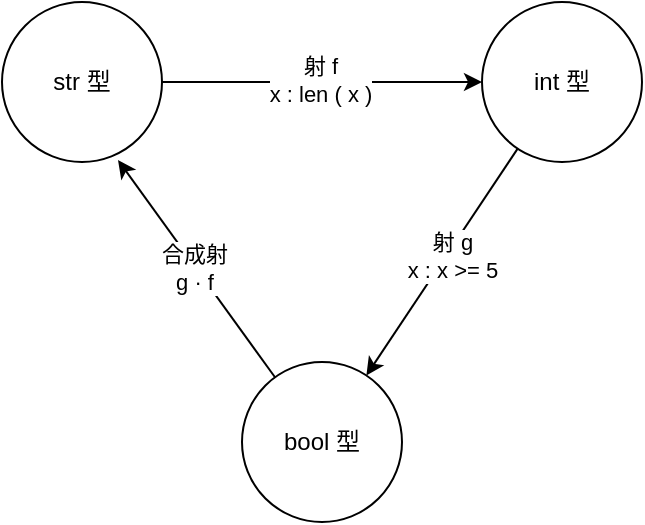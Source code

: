 <mxfile version="16.5.1" type="device"><diagram id="v92y-lTXs8RKk6qdmRQe" name="ページ1"><mxGraphModel dx="946" dy="672" grid="1" gridSize="10" guides="1" tooltips="1" connect="1" arrows="1" fold="1" page="1" pageScale="1" pageWidth="850" pageHeight="1100" math="0" shadow="0"><root><mxCell id="0"/><mxCell id="1" parent="0"/><mxCell id="WTejFuNND6WGRjznni1L-4" value="" style="edgeStyle=orthogonalEdgeStyle;rounded=0;orthogonalLoop=1;jettySize=auto;html=1;" edge="1" parent="1" source="WTejFuNND6WGRjznni1L-1" target="WTejFuNND6WGRjznni1L-3"><mxGeometry relative="1" as="geometry"/></mxCell><mxCell id="WTejFuNND6WGRjznni1L-12" value="射 f&lt;br&gt;x : len ( x )" style="edgeLabel;html=1;align=center;verticalAlign=middle;resizable=0;points=[];" vertex="1" connectable="0" parent="WTejFuNND6WGRjznni1L-4"><mxGeometry x="-0.013" y="1" relative="1" as="geometry"><mxPoint as="offset"/></mxGeometry></mxCell><mxCell id="WTejFuNND6WGRjznni1L-1" value="str 型" style="ellipse;whiteSpace=wrap;html=1;aspect=fixed;" vertex="1" parent="1"><mxGeometry x="380" y="310" width="80" height="80" as="geometry"/></mxCell><mxCell id="WTejFuNND6WGRjznni1L-10" value="" style="rounded=0;orthogonalLoop=1;jettySize=auto;html=1;elbow=vertical;" edge="1" parent="1" source="WTejFuNND6WGRjznni1L-3" target="WTejFuNND6WGRjznni1L-9"><mxGeometry relative="1" as="geometry"/></mxCell><mxCell id="WTejFuNND6WGRjznni1L-13" value="射 g&lt;br&gt;x : x &amp;gt;= 5" style="edgeLabel;html=1;align=center;verticalAlign=middle;resizable=0;points=[];" vertex="1" connectable="0" parent="WTejFuNND6WGRjznni1L-10"><mxGeometry x="-0.077" y="2" relative="1" as="geometry"><mxPoint as="offset"/></mxGeometry></mxCell><mxCell id="WTejFuNND6WGRjznni1L-3" value="int 型" style="ellipse;whiteSpace=wrap;html=1;aspect=fixed;" vertex="1" parent="1"><mxGeometry x="620" y="310" width="80" height="80" as="geometry"/></mxCell><mxCell id="WTejFuNND6WGRjznni1L-11" style="edgeStyle=none;rounded=0;orthogonalLoop=1;jettySize=auto;html=1;entryX=0.725;entryY=0.988;entryDx=0;entryDy=0;entryPerimeter=0;elbow=vertical;" edge="1" parent="1" source="WTejFuNND6WGRjznni1L-9" target="WTejFuNND6WGRjznni1L-1"><mxGeometry relative="1" as="geometry"/></mxCell><mxCell id="WTejFuNND6WGRjznni1L-14" value="合成射&lt;br&gt;g · f" style="edgeLabel;html=1;align=center;verticalAlign=middle;resizable=0;points=[];" vertex="1" connectable="0" parent="WTejFuNND6WGRjznni1L-11"><mxGeometry x="0.015" y="1" relative="1" as="geometry"><mxPoint as="offset"/></mxGeometry></mxCell><mxCell id="WTejFuNND6WGRjznni1L-9" value="bool&amp;nbsp;型" style="ellipse;whiteSpace=wrap;html=1;aspect=fixed;" vertex="1" parent="1"><mxGeometry x="500" y="490" width="80" height="80" as="geometry"/></mxCell></root></mxGraphModel></diagram></mxfile>